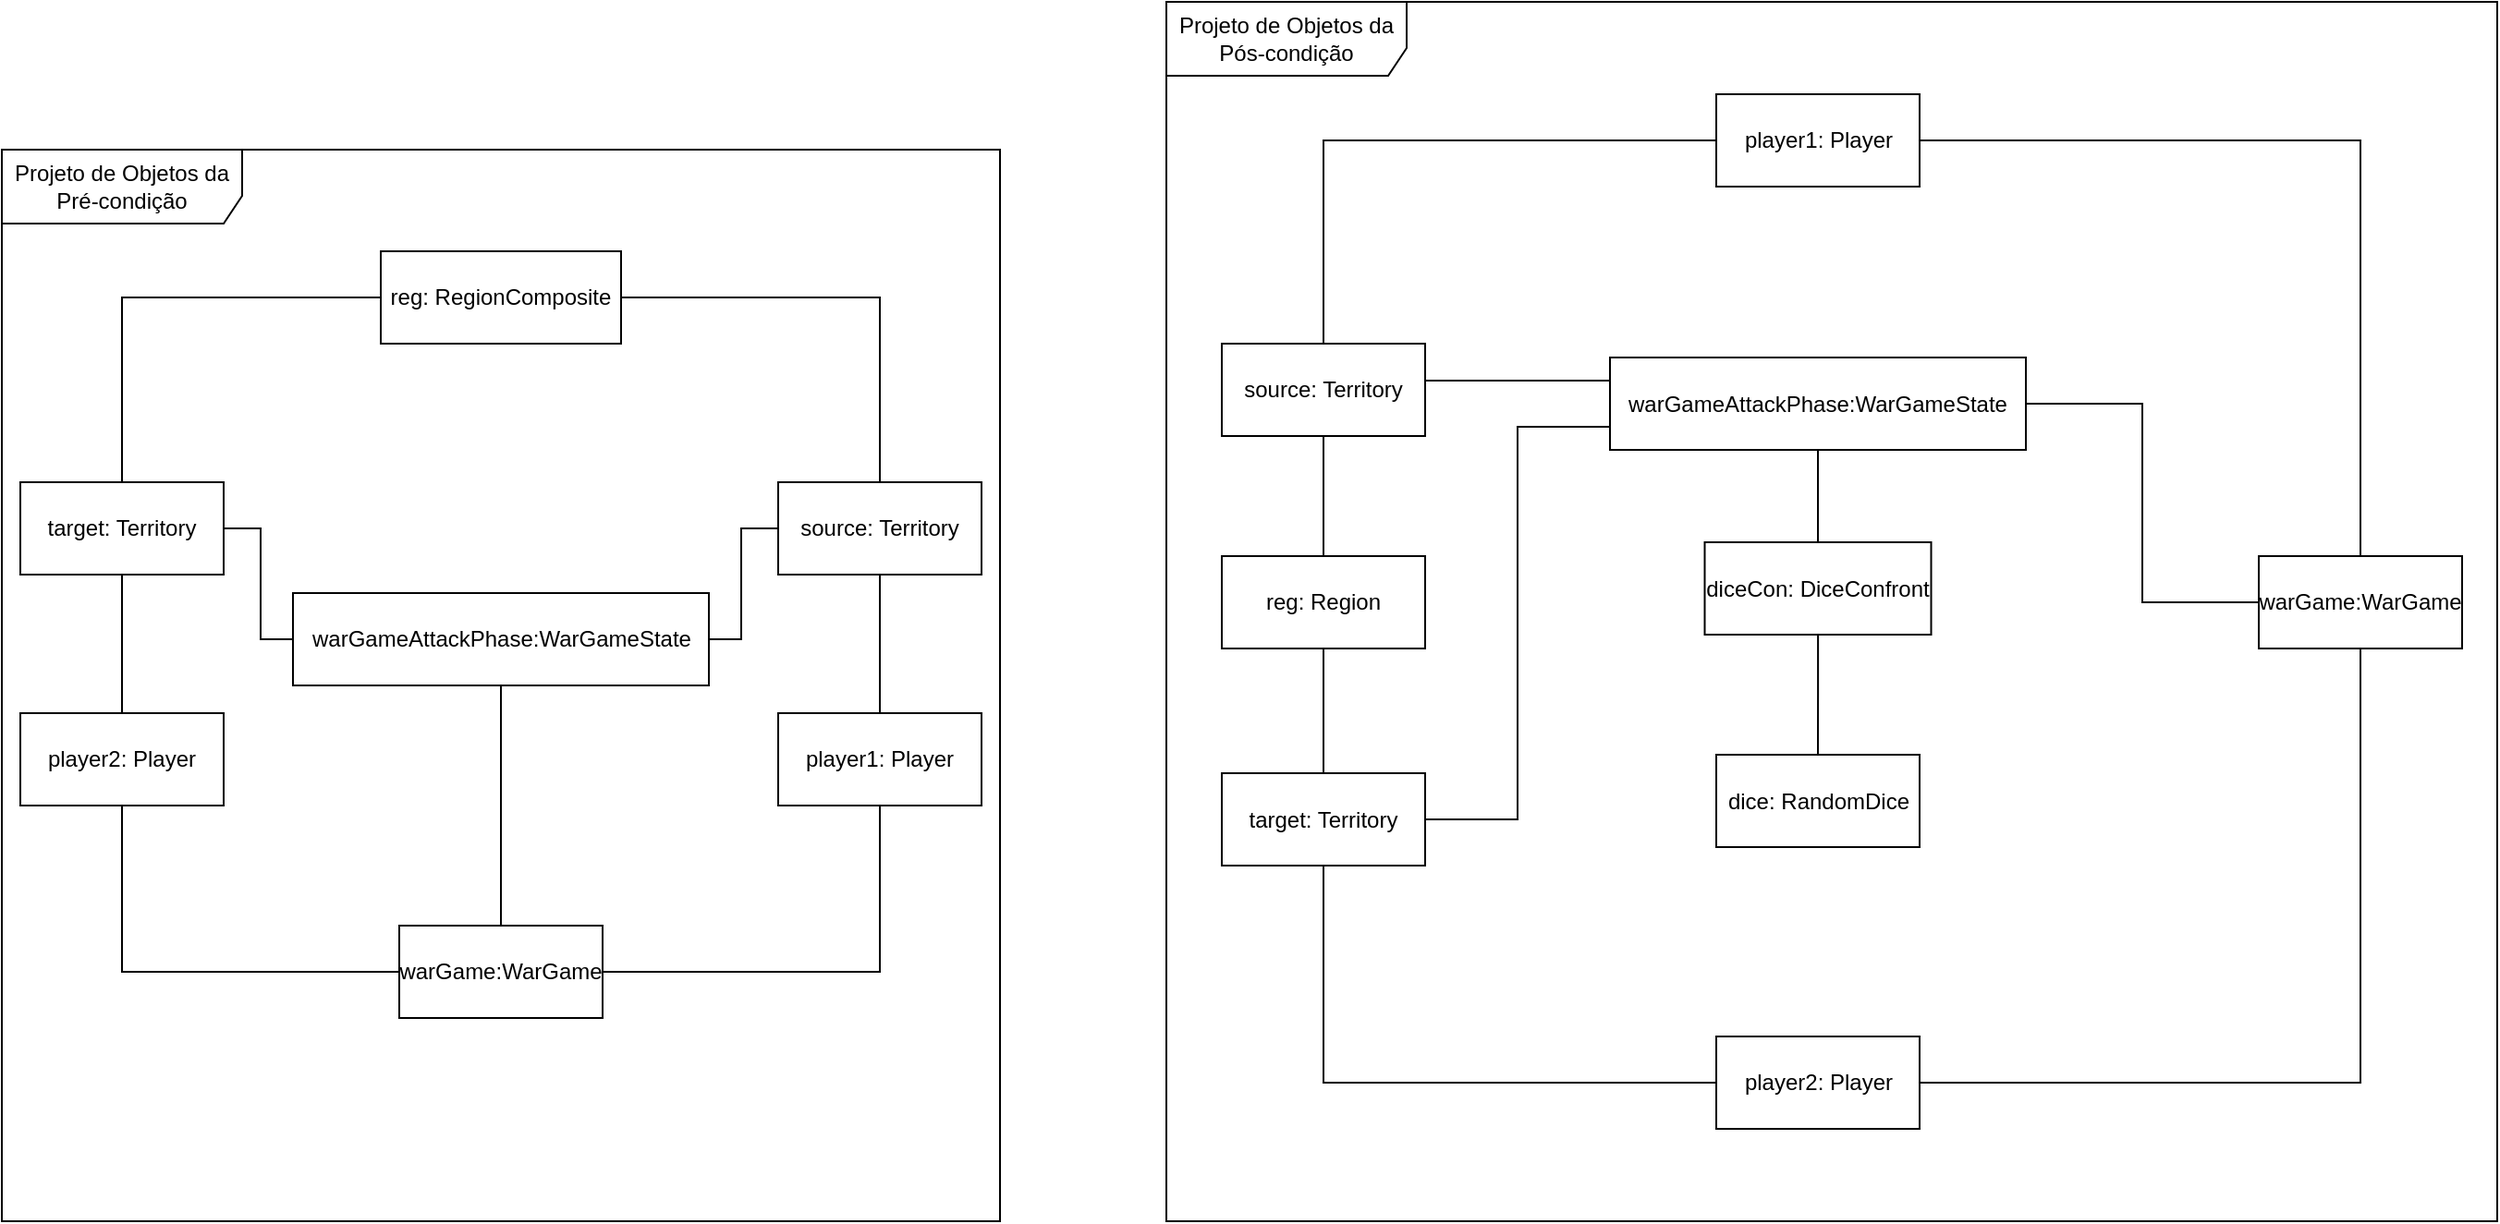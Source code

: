 <mxfile version="24.5.4" type="github">
  <diagram name="Página-1" id="5AZ9xxgZzm523hcU_7wC">
    <mxGraphModel dx="1750" dy="963" grid="1" gridSize="10" guides="1" tooltips="1" connect="1" arrows="1" fold="1" page="1" pageScale="1" pageWidth="827" pageHeight="1169" math="0" shadow="0">
      <root>
        <mxCell id="0" />
        <mxCell id="1" parent="0" />
        <mxCell id="Sv66Rmfc2I0Jqb1ikX8F-1" style="edgeStyle=orthogonalEdgeStyle;rounded=0;orthogonalLoop=1;jettySize=auto;html=1;entryX=0.5;entryY=1;entryDx=0;entryDy=0;exitX=1;exitY=0.5;exitDx=0;exitDy=0;endArrow=none;endFill=0;" parent="1" source="Sv66Rmfc2I0Jqb1ikX8F-2" target="Sv66Rmfc2I0Jqb1ikX8F-6" edge="1">
          <mxGeometry relative="1" as="geometry" />
        </mxCell>
        <mxCell id="Sv66Rmfc2I0Jqb1ikX8F-2" value="warGame:WarGame" style="html=1;whiteSpace=wrap;" parent="1" vertex="1">
          <mxGeometry x="235" y="510" width="110" height="50" as="geometry" />
        </mxCell>
        <mxCell id="Sv66Rmfc2I0Jqb1ikX8F-3" style="edgeStyle=orthogonalEdgeStyle;rounded=0;orthogonalLoop=1;jettySize=auto;html=1;endArrow=none;endFill=0;entryX=0;entryY=0.5;entryDx=0;entryDy=0;exitX=0.5;exitY=1;exitDx=0;exitDy=0;" parent="1" source="Sv66Rmfc2I0Jqb1ikX8F-4" target="Sv66Rmfc2I0Jqb1ikX8F-2" edge="1">
          <mxGeometry relative="1" as="geometry" />
        </mxCell>
        <mxCell id="Sv66Rmfc2I0Jqb1ikX8F-4" value="player2: Player" style="html=1;whiteSpace=wrap;" parent="1" vertex="1">
          <mxGeometry x="30" y="395" width="110" height="50" as="geometry" />
        </mxCell>
        <mxCell id="Sv66Rmfc2I0Jqb1ikX8F-5" style="edgeStyle=orthogonalEdgeStyle;rounded=0;orthogonalLoop=1;jettySize=auto;html=1;entryX=0.5;entryY=1;entryDx=0;entryDy=0;endArrow=none;endFill=0;" parent="1" source="Sv66Rmfc2I0Jqb1ikX8F-6" target="Sv66Rmfc2I0Jqb1ikX8F-7" edge="1">
          <mxGeometry relative="1" as="geometry" />
        </mxCell>
        <mxCell id="Sv66Rmfc2I0Jqb1ikX8F-6" value="player1: Player" style="html=1;whiteSpace=wrap;" parent="1" vertex="1">
          <mxGeometry x="440" y="395" width="110" height="50" as="geometry" />
        </mxCell>
        <mxCell id="Sv66Rmfc2I0Jqb1ikX8F-7" value="source: Territory" style="html=1;whiteSpace=wrap;" parent="1" vertex="1">
          <mxGeometry x="440" y="270" width="110" height="50" as="geometry" />
        </mxCell>
        <mxCell id="Sv66Rmfc2I0Jqb1ikX8F-8" style="edgeStyle=orthogonalEdgeStyle;rounded=0;orthogonalLoop=1;jettySize=auto;html=1;entryX=0;entryY=0.5;entryDx=0;entryDy=0;endArrow=none;endFill=0;exitX=0.5;exitY=0;exitDx=0;exitDy=0;" parent="1" source="Sv66Rmfc2I0Jqb1ikX8F-10" target="Sv66Rmfc2I0Jqb1ikX8F-12" edge="1">
          <mxGeometry relative="1" as="geometry" />
        </mxCell>
        <mxCell id="Sv66Rmfc2I0Jqb1ikX8F-9" style="edgeStyle=orthogonalEdgeStyle;rounded=0;orthogonalLoop=1;jettySize=auto;html=1;entryX=0.5;entryY=0;entryDx=0;entryDy=0;endArrow=none;endFill=0;exitX=0.5;exitY=1;exitDx=0;exitDy=0;" parent="1" source="Sv66Rmfc2I0Jqb1ikX8F-10" target="Sv66Rmfc2I0Jqb1ikX8F-4" edge="1">
          <mxGeometry relative="1" as="geometry" />
        </mxCell>
        <mxCell id="Sv66Rmfc2I0Jqb1ikX8F-10" value="target: Territory" style="html=1;whiteSpace=wrap;" parent="1" vertex="1">
          <mxGeometry x="30" y="270" width="110" height="50" as="geometry" />
        </mxCell>
        <mxCell id="Sv66Rmfc2I0Jqb1ikX8F-11" style="edgeStyle=orthogonalEdgeStyle;rounded=0;orthogonalLoop=1;jettySize=auto;html=1;entryX=0.5;entryY=0;entryDx=0;entryDy=0;exitX=1;exitY=0.5;exitDx=0;exitDy=0;endArrow=none;endFill=0;" parent="1" source="Sv66Rmfc2I0Jqb1ikX8F-12" target="Sv66Rmfc2I0Jqb1ikX8F-7" edge="1">
          <mxGeometry relative="1" as="geometry" />
        </mxCell>
        <mxCell id="Sv66Rmfc2I0Jqb1ikX8F-12" value="reg: RegionComposite" style="html=1;whiteSpace=wrap;" parent="1" vertex="1">
          <mxGeometry x="225" y="145" width="130" height="50" as="geometry" />
        </mxCell>
        <mxCell id="Sv66Rmfc2I0Jqb1ikX8F-13" value="&lt;div&gt;Projeto de Objetos da Pré-condição&lt;/div&gt;" style="shape=umlFrame;whiteSpace=wrap;html=1;pointerEvents=0;width=130;height=40;" parent="1" vertex="1">
          <mxGeometry x="20" y="90" width="540" height="580" as="geometry" />
        </mxCell>
        <mxCell id="Sv66Rmfc2I0Jqb1ikX8F-14" style="edgeStyle=orthogonalEdgeStyle;rounded=0;orthogonalLoop=1;jettySize=auto;html=1;entryX=1;entryY=0.5;entryDx=0;entryDy=0;exitX=0.5;exitY=0;exitDx=0;exitDy=0;endArrow=none;endFill=0;" parent="1" source="Sv66Rmfc2I0Jqb1ikX8F-16" target="Sv66Rmfc2I0Jqb1ikX8F-22" edge="1">
          <mxGeometry relative="1" as="geometry" />
        </mxCell>
        <mxCell id="XS6bKfbtEwV6hFtHdjM9-11" style="edgeStyle=orthogonalEdgeStyle;rounded=0;orthogonalLoop=1;jettySize=auto;html=1;entryX=1;entryY=0.5;entryDx=0;entryDy=0;endArrow=none;endFill=0;" edge="1" parent="1" source="Sv66Rmfc2I0Jqb1ikX8F-16" target="XS6bKfbtEwV6hFtHdjM9-6">
          <mxGeometry relative="1" as="geometry" />
        </mxCell>
        <mxCell id="Sv66Rmfc2I0Jqb1ikX8F-16" value="warGame:WarGame" style="html=1;whiteSpace=wrap;" parent="1" vertex="1">
          <mxGeometry x="1241" y="310.0" width="110" height="50" as="geometry" />
        </mxCell>
        <mxCell id="Sv66Rmfc2I0Jqb1ikX8F-17" style="edgeStyle=orthogonalEdgeStyle;rounded=0;orthogonalLoop=1;jettySize=auto;html=1;endArrow=none;endFill=0;entryX=0.5;entryY=1;entryDx=0;entryDy=0;exitX=1;exitY=0.5;exitDx=0;exitDy=0;" parent="1" source="Sv66Rmfc2I0Jqb1ikX8F-19" target="Sv66Rmfc2I0Jqb1ikX8F-16" edge="1">
          <mxGeometry relative="1" as="geometry" />
        </mxCell>
        <mxCell id="Sv66Rmfc2I0Jqb1ikX8F-19" value="player2: Player" style="html=1;whiteSpace=wrap;" parent="1" vertex="1">
          <mxGeometry x="947.5" y="570" width="110" height="50" as="geometry" />
        </mxCell>
        <mxCell id="Sv66Rmfc2I0Jqb1ikX8F-20" style="edgeStyle=orthogonalEdgeStyle;rounded=0;orthogonalLoop=1;jettySize=auto;html=1;entryX=0.5;entryY=0;entryDx=0;entryDy=0;endArrow=none;endFill=0;" parent="1" source="Sv66Rmfc2I0Jqb1ikX8F-22" target="Sv66Rmfc2I0Jqb1ikX8F-23" edge="1">
          <mxGeometry relative="1" as="geometry" />
        </mxCell>
        <mxCell id="Sv66Rmfc2I0Jqb1ikX8F-22" value="player1: Player" style="html=1;whiteSpace=wrap;" parent="1" vertex="1">
          <mxGeometry x="947.5" y="60.0" width="110" height="50" as="geometry" />
        </mxCell>
        <mxCell id="XS6bKfbtEwV6hFtHdjM9-13" style="edgeStyle=orthogonalEdgeStyle;rounded=0;orthogonalLoop=1;jettySize=auto;html=1;entryX=0;entryY=0.25;entryDx=0;entryDy=0;exitX=1;exitY=0.25;exitDx=0;exitDy=0;endArrow=none;endFill=0;" edge="1" parent="1" source="Sv66Rmfc2I0Jqb1ikX8F-23" target="XS6bKfbtEwV6hFtHdjM9-6">
          <mxGeometry relative="1" as="geometry">
            <Array as="points">
              <mxPoint x="790" y="215" />
            </Array>
          </mxGeometry>
        </mxCell>
        <mxCell id="Sv66Rmfc2I0Jqb1ikX8F-23" value="source: Territory" style="html=1;whiteSpace=wrap;" parent="1" vertex="1">
          <mxGeometry x="680" y="195.0" width="110" height="50" as="geometry" />
        </mxCell>
        <mxCell id="Sv66Rmfc2I0Jqb1ikX8F-24" style="edgeStyle=orthogonalEdgeStyle;rounded=0;orthogonalLoop=1;jettySize=auto;html=1;entryX=0.5;entryY=1;entryDx=0;entryDy=0;endArrow=none;endFill=0;" parent="1" source="Sv66Rmfc2I0Jqb1ikX8F-26" target="Sv66Rmfc2I0Jqb1ikX8F-28" edge="1">
          <mxGeometry relative="1" as="geometry" />
        </mxCell>
        <mxCell id="XS6bKfbtEwV6hFtHdjM9-10" style="edgeStyle=orthogonalEdgeStyle;rounded=0;orthogonalLoop=1;jettySize=auto;html=1;entryX=0;entryY=0.5;entryDx=0;entryDy=0;exitX=0.5;exitY=1;exitDx=0;exitDy=0;endArrow=none;endFill=0;" edge="1" parent="1" source="Sv66Rmfc2I0Jqb1ikX8F-26" target="Sv66Rmfc2I0Jqb1ikX8F-19">
          <mxGeometry relative="1" as="geometry" />
        </mxCell>
        <mxCell id="XS6bKfbtEwV6hFtHdjM9-12" style="edgeStyle=orthogonalEdgeStyle;rounded=0;orthogonalLoop=1;jettySize=auto;html=1;entryX=0;entryY=0.75;entryDx=0;entryDy=0;endArrow=none;endFill=0;" edge="1" parent="1" source="Sv66Rmfc2I0Jqb1ikX8F-26" target="XS6bKfbtEwV6hFtHdjM9-6">
          <mxGeometry relative="1" as="geometry" />
        </mxCell>
        <mxCell id="Sv66Rmfc2I0Jqb1ikX8F-26" value="target: Territory" style="html=1;whiteSpace=wrap;" parent="1" vertex="1">
          <mxGeometry x="680" y="427.5" width="110" height="50" as="geometry" />
        </mxCell>
        <mxCell id="Sv66Rmfc2I0Jqb1ikX8F-27" style="edgeStyle=orthogonalEdgeStyle;rounded=0;orthogonalLoop=1;jettySize=auto;html=1;entryX=0.5;entryY=1;entryDx=0;entryDy=0;exitX=0.5;exitY=0;exitDx=0;exitDy=0;endArrow=none;endFill=0;" parent="1" source="Sv66Rmfc2I0Jqb1ikX8F-28" target="Sv66Rmfc2I0Jqb1ikX8F-23" edge="1">
          <mxGeometry relative="1" as="geometry" />
        </mxCell>
        <mxCell id="Sv66Rmfc2I0Jqb1ikX8F-28" value="reg: Region" style="html=1;whiteSpace=wrap;" parent="1" vertex="1">
          <mxGeometry x="680" y="310.0" width="110" height="50" as="geometry" />
        </mxCell>
        <mxCell id="Sv66Rmfc2I0Jqb1ikX8F-29" value="&lt;div&gt;Projeto de Objetos da Pós-condição&lt;/div&gt;" style="shape=umlFrame;whiteSpace=wrap;html=1;pointerEvents=0;width=130;height=40;" parent="1" vertex="1">
          <mxGeometry x="650" y="10" width="720" height="660" as="geometry" />
        </mxCell>
        <mxCell id="Sv66Rmfc2I0Jqb1ikX8F-32" style="edgeStyle=orthogonalEdgeStyle;rounded=0;orthogonalLoop=1;jettySize=auto;html=1;endArrow=none;endFill=0;" parent="1" source="Sv66Rmfc2I0Jqb1ikX8F-33" target="Sv66Rmfc2I0Jqb1ikX8F-34" edge="1">
          <mxGeometry relative="1" as="geometry" />
        </mxCell>
        <mxCell id="Sv66Rmfc2I0Jqb1ikX8F-33" value="diceCon: DiceConfront" style="html=1;whiteSpace=wrap;" parent="1" vertex="1">
          <mxGeometry x="941.25" y="302.5" width="122.5" height="50" as="geometry" />
        </mxCell>
        <mxCell id="Sv66Rmfc2I0Jqb1ikX8F-34" value="dice: RandomDice" style="html=1;whiteSpace=wrap;" parent="1" vertex="1">
          <mxGeometry x="947.5" y="417.5" width="110" height="50" as="geometry" />
        </mxCell>
        <mxCell id="XS6bKfbtEwV6hFtHdjM9-7" style="edgeStyle=orthogonalEdgeStyle;rounded=0;orthogonalLoop=1;jettySize=auto;html=1;entryX=0.5;entryY=0;entryDx=0;entryDy=0;exitX=0.5;exitY=1;exitDx=0;exitDy=0;endArrow=none;endFill=0;" edge="1" parent="1" source="XS6bKfbtEwV6hFtHdjM9-6" target="Sv66Rmfc2I0Jqb1ikX8F-33">
          <mxGeometry relative="1" as="geometry" />
        </mxCell>
        <mxCell id="XS6bKfbtEwV6hFtHdjM9-6" value="warGameAttackPhase:WarGameState" style="html=1;whiteSpace=wrap;" vertex="1" parent="1">
          <mxGeometry x="890" y="202.5" width="225" height="50" as="geometry" />
        </mxCell>
        <mxCell id="XS6bKfbtEwV6hFtHdjM9-15" style="edgeStyle=orthogonalEdgeStyle;rounded=0;orthogonalLoop=1;jettySize=auto;html=1;entryX=1;entryY=0.5;entryDx=0;entryDy=0;endArrow=none;endFill=0;" edge="1" parent="1" source="XS6bKfbtEwV6hFtHdjM9-14" target="Sv66Rmfc2I0Jqb1ikX8F-10">
          <mxGeometry relative="1" as="geometry">
            <Array as="points">
              <mxPoint x="160" y="355" />
              <mxPoint x="160" y="295" />
            </Array>
          </mxGeometry>
        </mxCell>
        <mxCell id="XS6bKfbtEwV6hFtHdjM9-16" style="edgeStyle=orthogonalEdgeStyle;rounded=0;orthogonalLoop=1;jettySize=auto;html=1;entryX=0;entryY=0.5;entryDx=0;entryDy=0;endArrow=none;endFill=0;" edge="1" parent="1" source="XS6bKfbtEwV6hFtHdjM9-14" target="Sv66Rmfc2I0Jqb1ikX8F-7">
          <mxGeometry relative="1" as="geometry">
            <Array as="points">
              <mxPoint x="420" y="355" />
              <mxPoint x="420" y="295" />
            </Array>
          </mxGeometry>
        </mxCell>
        <mxCell id="XS6bKfbtEwV6hFtHdjM9-17" style="edgeStyle=orthogonalEdgeStyle;rounded=0;orthogonalLoop=1;jettySize=auto;html=1;entryX=0.5;entryY=0;entryDx=0;entryDy=0;endArrow=none;endFill=0;" edge="1" parent="1" source="XS6bKfbtEwV6hFtHdjM9-14" target="Sv66Rmfc2I0Jqb1ikX8F-2">
          <mxGeometry relative="1" as="geometry" />
        </mxCell>
        <mxCell id="XS6bKfbtEwV6hFtHdjM9-14" value="warGameAttackPhase:WarGameState" style="html=1;whiteSpace=wrap;" vertex="1" parent="1">
          <mxGeometry x="177.5" y="330.0" width="225" height="50" as="geometry" />
        </mxCell>
      </root>
    </mxGraphModel>
  </diagram>
</mxfile>
